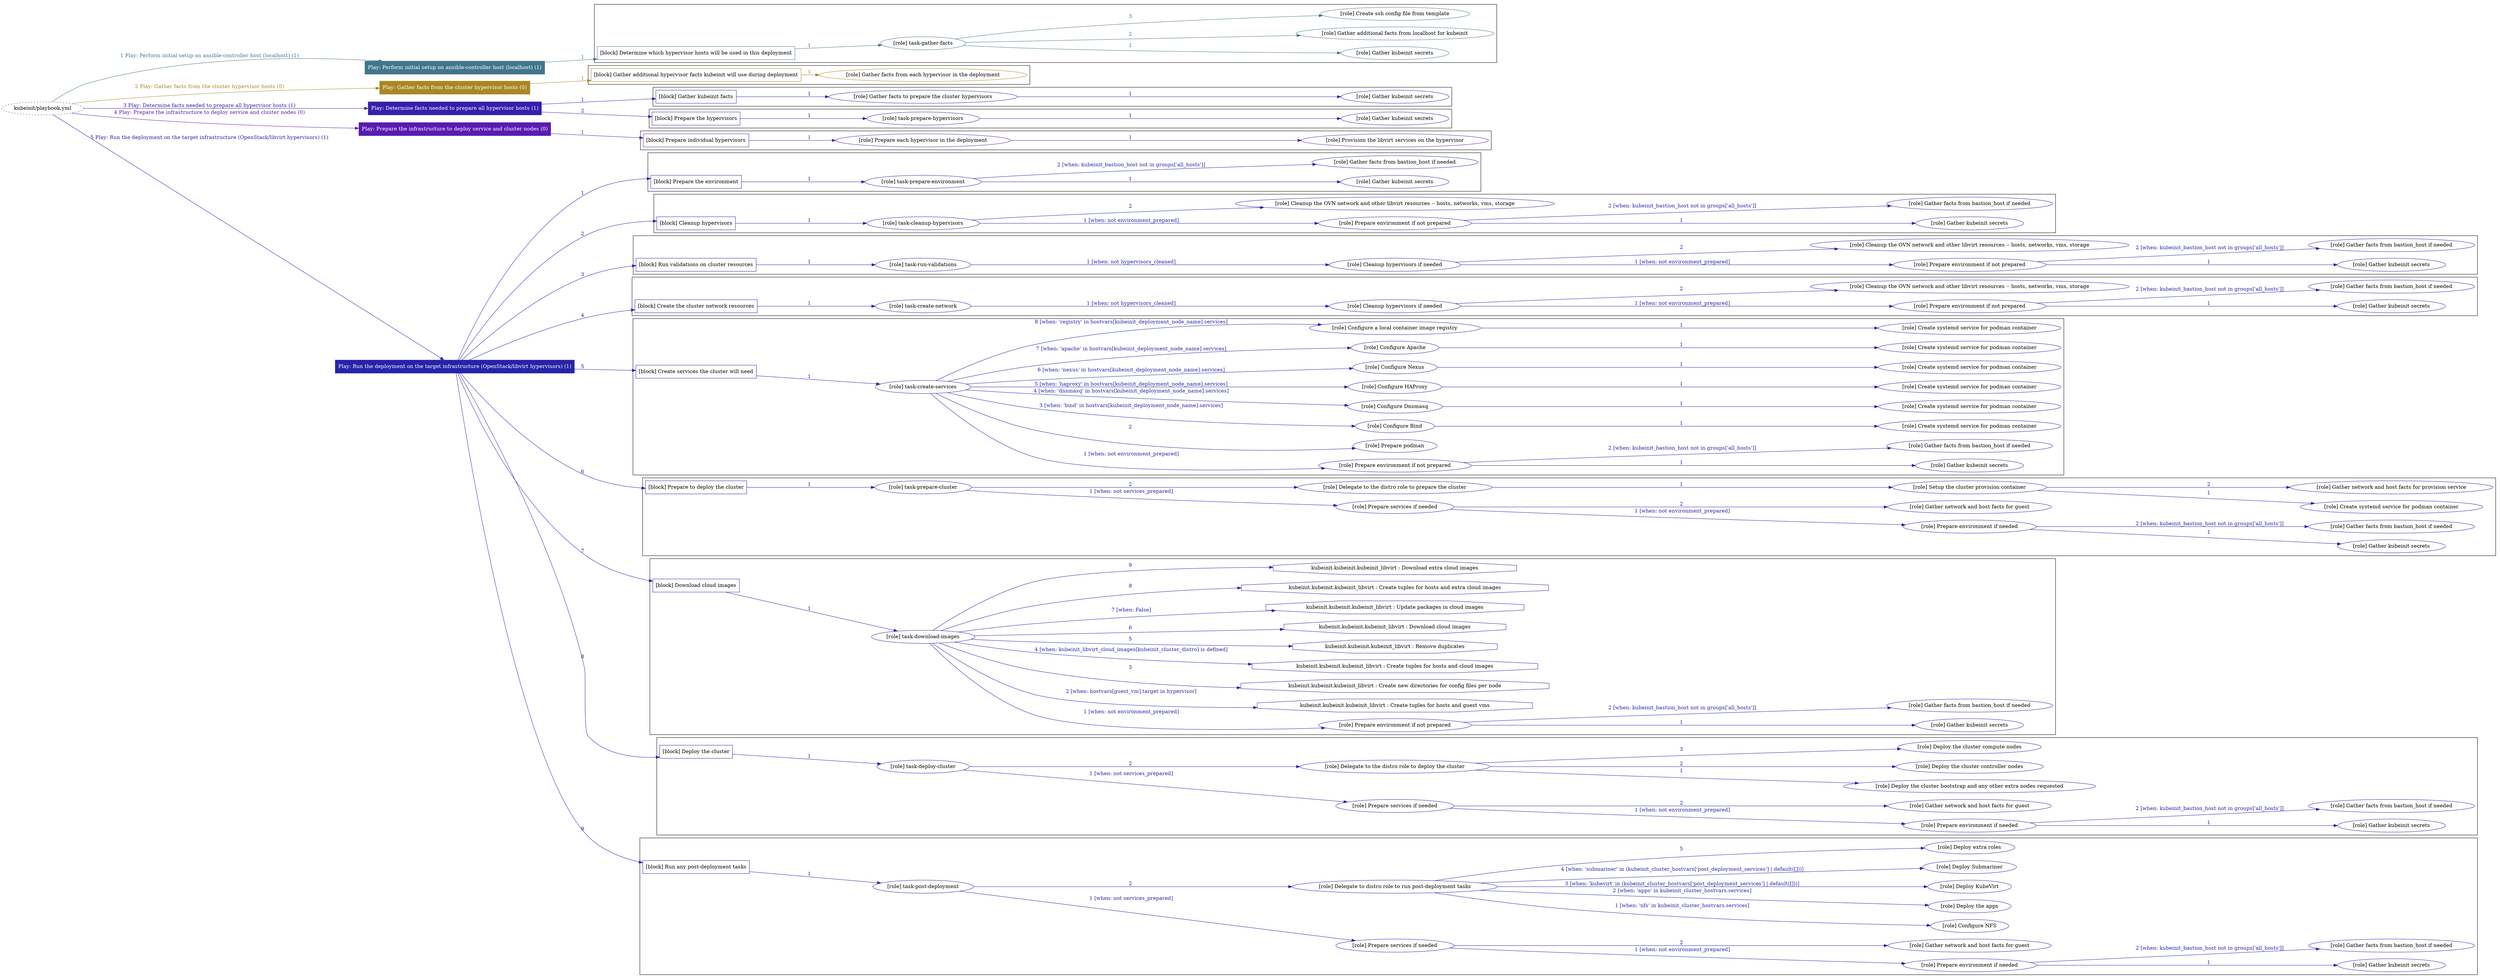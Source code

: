 digraph {
	graph [concentrate=true ordering=in rankdir=LR ratio=fill]
	edge [esep=5 sep=10]
	"kubeinit/playbook.yml" [URL="/home/runner/work/kubeinit/kubeinit/kubeinit/playbook.yml" id=playbook_6c460531 style=dotted]
	"kubeinit/playbook.yml" -> play_42e34d62 [label="1 Play: Perform initial setup on ansible-controller host (localhost) (1)" color="#41768b" fontcolor="#41768b" id=edge_play_42e34d62 labeltooltip="1 Play: Perform initial setup on ansible-controller host (localhost) (1)" tooltip="1 Play: Perform initial setup on ansible-controller host (localhost) (1)"]
	subgraph "Play: Perform initial setup on ansible-controller host (localhost) (1)" {
		play_42e34d62 [label="Play: Perform initial setup on ansible-controller host (localhost) (1)" URL="/home/runner/work/kubeinit/kubeinit/kubeinit/playbook.yml" color="#41768b" fontcolor="#ffffff" id=play_42e34d62 shape=box style=filled tooltip=localhost]
		play_42e34d62 -> block_5f308154 [label=1 color="#41768b" fontcolor="#41768b" id=edge_block_5f308154 labeltooltip=1 tooltip=1]
		subgraph cluster_block_5f308154 {
			block_5f308154 [label="[block] Determine which hypervisor hosts will be used in this deployment" URL="/home/runner/work/kubeinit/kubeinit/kubeinit/playbook.yml" color="#41768b" id=block_5f308154 labeltooltip="Determine which hypervisor hosts will be used in this deployment" shape=box tooltip="Determine which hypervisor hosts will be used in this deployment"]
			block_5f308154 -> role_0b57a66d [label="1 " color="#41768b" fontcolor="#41768b" id=edge_role_0b57a66d labeltooltip="1 " tooltip="1 "]
			subgraph "task-gather-facts" {
				role_0b57a66d [label="[role] task-gather-facts" URL="/home/runner/work/kubeinit/kubeinit/kubeinit/playbook.yml" color="#41768b" id=role_0b57a66d tooltip="task-gather-facts"]
				role_0b57a66d -> role_6e682a68 [label="1 " color="#41768b" fontcolor="#41768b" id=edge_role_6e682a68 labeltooltip="1 " tooltip="1 "]
				subgraph "Gather kubeinit secrets" {
					role_6e682a68 [label="[role] Gather kubeinit secrets" URL="/home/runner/.ansible/collections/ansible_collections/kubeinit/kubeinit/roles/kubeinit_prepare/tasks/build_hypervisors_group.yml" color="#41768b" id=role_6e682a68 tooltip="Gather kubeinit secrets"]
				}
				role_0b57a66d -> role_f717592a [label="2 " color="#41768b" fontcolor="#41768b" id=edge_role_f717592a labeltooltip="2 " tooltip="2 "]
				subgraph "Gather additional facts from localhost for kubeinit" {
					role_f717592a [label="[role] Gather additional facts from localhost for kubeinit" URL="/home/runner/.ansible/collections/ansible_collections/kubeinit/kubeinit/roles/kubeinit_prepare/tasks/build_hypervisors_group.yml" color="#41768b" id=role_f717592a tooltip="Gather additional facts from localhost for kubeinit"]
				}
				role_0b57a66d -> role_f3d0054e [label="3 " color="#41768b" fontcolor="#41768b" id=edge_role_f3d0054e labeltooltip="3 " tooltip="3 "]
				subgraph "Create ssh config file from template" {
					role_f3d0054e [label="[role] Create ssh config file from template" URL="/home/runner/.ansible/collections/ansible_collections/kubeinit/kubeinit/roles/kubeinit_prepare/tasks/build_hypervisors_group.yml" color="#41768b" id=role_f3d0054e tooltip="Create ssh config file from template"]
				}
			}
		}
	}
	"kubeinit/playbook.yml" -> play_d7cd8314 [label="2 Play: Gather facts from the cluster hypervisor hosts (0)" color="#a98723" fontcolor="#a98723" id=edge_play_d7cd8314 labeltooltip="2 Play: Gather facts from the cluster hypervisor hosts (0)" tooltip="2 Play: Gather facts from the cluster hypervisor hosts (0)"]
	subgraph "Play: Gather facts from the cluster hypervisor hosts (0)" {
		play_d7cd8314 [label="Play: Gather facts from the cluster hypervisor hosts (0)" URL="/home/runner/work/kubeinit/kubeinit/kubeinit/playbook.yml" color="#a98723" fontcolor="#ffffff" id=play_d7cd8314 shape=box style=filled tooltip="Play: Gather facts from the cluster hypervisor hosts (0)"]
		play_d7cd8314 -> block_f49ce0f8 [label=1 color="#a98723" fontcolor="#a98723" id=edge_block_f49ce0f8 labeltooltip=1 tooltip=1]
		subgraph cluster_block_f49ce0f8 {
			block_f49ce0f8 [label="[block] Gather additional hypervisor facts kubeinit will use during deployment" URL="/home/runner/work/kubeinit/kubeinit/kubeinit/playbook.yml" color="#a98723" id=block_f49ce0f8 labeltooltip="Gather additional hypervisor facts kubeinit will use during deployment" shape=box tooltip="Gather additional hypervisor facts kubeinit will use during deployment"]
			block_f49ce0f8 -> role_51f58227 [label="1 " color="#a98723" fontcolor="#a98723" id=edge_role_51f58227 labeltooltip="1 " tooltip="1 "]
			subgraph "Gather facts from each hypervisor in the deployment" {
				role_51f58227 [label="[role] Gather facts from each hypervisor in the deployment" URL="/home/runner/work/kubeinit/kubeinit/kubeinit/playbook.yml" color="#a98723" id=role_51f58227 tooltip="Gather facts from each hypervisor in the deployment"]
			}
		}
	}
	"kubeinit/playbook.yml" -> play_7343c72e [label="3 Play: Determine facts needed to prepare all hypervisor hosts (1)" color="#3420ac" fontcolor="#3420ac" id=edge_play_7343c72e labeltooltip="3 Play: Determine facts needed to prepare all hypervisor hosts (1)" tooltip="3 Play: Determine facts needed to prepare all hypervisor hosts (1)"]
	subgraph "Play: Determine facts needed to prepare all hypervisor hosts (1)" {
		play_7343c72e [label="Play: Determine facts needed to prepare all hypervisor hosts (1)" URL="/home/runner/work/kubeinit/kubeinit/kubeinit/playbook.yml" color="#3420ac" fontcolor="#ffffff" id=play_7343c72e shape=box style=filled tooltip=localhost]
		play_7343c72e -> block_efefd0f3 [label=1 color="#3420ac" fontcolor="#3420ac" id=edge_block_efefd0f3 labeltooltip=1 tooltip=1]
		subgraph cluster_block_efefd0f3 {
			block_efefd0f3 [label="[block] Gather kubeinit facts" URL="/home/runner/work/kubeinit/kubeinit/kubeinit/playbook.yml" color="#3420ac" id=block_efefd0f3 labeltooltip="Gather kubeinit facts" shape=box tooltip="Gather kubeinit facts"]
			block_efefd0f3 -> role_b39a086a [label="1 " color="#3420ac" fontcolor="#3420ac" id=edge_role_b39a086a labeltooltip="1 " tooltip="1 "]
			subgraph "Gather facts to prepare the cluster hypervisors" {
				role_b39a086a [label="[role] Gather facts to prepare the cluster hypervisors" URL="/home/runner/work/kubeinit/kubeinit/kubeinit/playbook.yml" color="#3420ac" id=role_b39a086a tooltip="Gather facts to prepare the cluster hypervisors"]
				role_b39a086a -> role_e5b0607e [label="1 " color="#3420ac" fontcolor="#3420ac" id=edge_role_e5b0607e labeltooltip="1 " tooltip="1 "]
				subgraph "Gather kubeinit secrets" {
					role_e5b0607e [label="[role] Gather kubeinit secrets" URL="/home/runner/.ansible/collections/ansible_collections/kubeinit/kubeinit/roles/kubeinit_prepare/tasks/gather_kubeinit_facts.yml" color="#3420ac" id=role_e5b0607e tooltip="Gather kubeinit secrets"]
				}
			}
		}
		play_7343c72e -> block_d4a7ec42 [label=2 color="#3420ac" fontcolor="#3420ac" id=edge_block_d4a7ec42 labeltooltip=2 tooltip=2]
		subgraph cluster_block_d4a7ec42 {
			block_d4a7ec42 [label="[block] Prepare the hypervisors" URL="/home/runner/work/kubeinit/kubeinit/kubeinit/playbook.yml" color="#3420ac" id=block_d4a7ec42 labeltooltip="Prepare the hypervisors" shape=box tooltip="Prepare the hypervisors"]
			block_d4a7ec42 -> role_f8e3efee [label="1 " color="#3420ac" fontcolor="#3420ac" id=edge_role_f8e3efee labeltooltip="1 " tooltip="1 "]
			subgraph "task-prepare-hypervisors" {
				role_f8e3efee [label="[role] task-prepare-hypervisors" URL="/home/runner/work/kubeinit/kubeinit/kubeinit/playbook.yml" color="#3420ac" id=role_f8e3efee tooltip="task-prepare-hypervisors"]
				role_f8e3efee -> role_8e57b702 [label="1 " color="#3420ac" fontcolor="#3420ac" id=edge_role_8e57b702 labeltooltip="1 " tooltip="1 "]
				subgraph "Gather kubeinit secrets" {
					role_8e57b702 [label="[role] Gather kubeinit secrets" URL="/home/runner/.ansible/collections/ansible_collections/kubeinit/kubeinit/roles/kubeinit_prepare/tasks/gather_kubeinit_facts.yml" color="#3420ac" id=role_8e57b702 tooltip="Gather kubeinit secrets"]
				}
			}
		}
	}
	"kubeinit/playbook.yml" -> play_6731ea85 [label="4 Play: Prepare the infrastructure to deploy service and cluster nodes (0)" color="#591bb1" fontcolor="#591bb1" id=edge_play_6731ea85 labeltooltip="4 Play: Prepare the infrastructure to deploy service and cluster nodes (0)" tooltip="4 Play: Prepare the infrastructure to deploy service and cluster nodes (0)"]
	subgraph "Play: Prepare the infrastructure to deploy service and cluster nodes (0)" {
		play_6731ea85 [label="Play: Prepare the infrastructure to deploy service and cluster nodes (0)" URL="/home/runner/work/kubeinit/kubeinit/kubeinit/playbook.yml" color="#591bb1" fontcolor="#ffffff" id=play_6731ea85 shape=box style=filled tooltip="Play: Prepare the infrastructure to deploy service and cluster nodes (0)"]
		play_6731ea85 -> block_967f6b94 [label=1 color="#591bb1" fontcolor="#591bb1" id=edge_block_967f6b94 labeltooltip=1 tooltip=1]
		subgraph cluster_block_967f6b94 {
			block_967f6b94 [label="[block] Prepare individual hypervisors" URL="/home/runner/work/kubeinit/kubeinit/kubeinit/playbook.yml" color="#591bb1" id=block_967f6b94 labeltooltip="Prepare individual hypervisors" shape=box tooltip="Prepare individual hypervisors"]
			block_967f6b94 -> role_a9869fe4 [label="1 " color="#591bb1" fontcolor="#591bb1" id=edge_role_a9869fe4 labeltooltip="1 " tooltip="1 "]
			subgraph "Prepare each hypervisor in the deployment" {
				role_a9869fe4 [label="[role] Prepare each hypervisor in the deployment" URL="/home/runner/work/kubeinit/kubeinit/kubeinit/playbook.yml" color="#591bb1" id=role_a9869fe4 tooltip="Prepare each hypervisor in the deployment"]
				role_a9869fe4 -> role_942ef428 [label="1 " color="#591bb1" fontcolor="#591bb1" id=edge_role_942ef428 labeltooltip="1 " tooltip="1 "]
				subgraph "Provision the libvirt services on the hypervisor" {
					role_942ef428 [label="[role] Provision the libvirt services on the hypervisor" URL="/home/runner/.ansible/collections/ansible_collections/kubeinit/kubeinit/roles/kubeinit_prepare/tasks/prepare_hypervisor.yml" color="#591bb1" id=role_942ef428 tooltip="Provision the libvirt services on the hypervisor"]
				}
			}
		}
	}
	"kubeinit/playbook.yml" -> play_3bab65dc [label="5 Play: Run the deployment on the target infrastructure (OpenStack/libvirt hypervisors) (1)" color="#2723a9" fontcolor="#2723a9" id=edge_play_3bab65dc labeltooltip="5 Play: Run the deployment on the target infrastructure (OpenStack/libvirt hypervisors) (1)" tooltip="5 Play: Run the deployment on the target infrastructure (OpenStack/libvirt hypervisors) (1)"]
	subgraph "Play: Run the deployment on the target infrastructure (OpenStack/libvirt hypervisors) (1)" {
		play_3bab65dc [label="Play: Run the deployment on the target infrastructure (OpenStack/libvirt hypervisors) (1)" URL="/home/runner/work/kubeinit/kubeinit/kubeinit/playbook.yml" color="#2723a9" fontcolor="#ffffff" id=play_3bab65dc shape=box style=filled tooltip=localhost]
		play_3bab65dc -> block_1fcfa54a [label=1 color="#2723a9" fontcolor="#2723a9" id=edge_block_1fcfa54a labeltooltip=1 tooltip=1]
		subgraph cluster_block_1fcfa54a {
			block_1fcfa54a [label="[block] Prepare the environment" URL="/home/runner/work/kubeinit/kubeinit/kubeinit/playbook.yml" color="#2723a9" id=block_1fcfa54a labeltooltip="Prepare the environment" shape=box tooltip="Prepare the environment"]
			block_1fcfa54a -> role_31e7c22b [label="1 " color="#2723a9" fontcolor="#2723a9" id=edge_role_31e7c22b labeltooltip="1 " tooltip="1 "]
			subgraph "task-prepare-environment" {
				role_31e7c22b [label="[role] task-prepare-environment" URL="/home/runner/work/kubeinit/kubeinit/kubeinit/playbook.yml" color="#2723a9" id=role_31e7c22b tooltip="task-prepare-environment"]
				role_31e7c22b -> role_c791322c [label="1 " color="#2723a9" fontcolor="#2723a9" id=edge_role_c791322c labeltooltip="1 " tooltip="1 "]
				subgraph "Gather kubeinit secrets" {
					role_c791322c [label="[role] Gather kubeinit secrets" URL="/home/runner/.ansible/collections/ansible_collections/kubeinit/kubeinit/roles/kubeinit_prepare/tasks/gather_kubeinit_facts.yml" color="#2723a9" id=role_c791322c tooltip="Gather kubeinit secrets"]
				}
				role_31e7c22b -> role_83bb8570 [label="2 [when: kubeinit_bastion_host not in groups['all_hosts']]" color="#2723a9" fontcolor="#2723a9" id=edge_role_83bb8570 labeltooltip="2 [when: kubeinit_bastion_host not in groups['all_hosts']]" tooltip="2 [when: kubeinit_bastion_host not in groups['all_hosts']]"]
				subgraph "Gather facts from bastion_host if needed" {
					role_83bb8570 [label="[role] Gather facts from bastion_host if needed" URL="/home/runner/.ansible/collections/ansible_collections/kubeinit/kubeinit/roles/kubeinit_prepare/tasks/main.yml" color="#2723a9" id=role_83bb8570 tooltip="Gather facts from bastion_host if needed"]
				}
			}
		}
		play_3bab65dc -> block_2a359e8d [label=2 color="#2723a9" fontcolor="#2723a9" id=edge_block_2a359e8d labeltooltip=2 tooltip=2]
		subgraph cluster_block_2a359e8d {
			block_2a359e8d [label="[block] Cleanup hypervisors" URL="/home/runner/work/kubeinit/kubeinit/kubeinit/playbook.yml" color="#2723a9" id=block_2a359e8d labeltooltip="Cleanup hypervisors" shape=box tooltip="Cleanup hypervisors"]
			block_2a359e8d -> role_42de3297 [label="1 " color="#2723a9" fontcolor="#2723a9" id=edge_role_42de3297 labeltooltip="1 " tooltip="1 "]
			subgraph "task-cleanup-hypervisors" {
				role_42de3297 [label="[role] task-cleanup-hypervisors" URL="/home/runner/work/kubeinit/kubeinit/kubeinit/playbook.yml" color="#2723a9" id=role_42de3297 tooltip="task-cleanup-hypervisors"]
				role_42de3297 -> role_67841431 [label="1 [when: not environment_prepared]" color="#2723a9" fontcolor="#2723a9" id=edge_role_67841431 labeltooltip="1 [when: not environment_prepared]" tooltip="1 [when: not environment_prepared]"]
				subgraph "Prepare environment if not prepared" {
					role_67841431 [label="[role] Prepare environment if not prepared" URL="/home/runner/.ansible/collections/ansible_collections/kubeinit/kubeinit/roles/kubeinit_libvirt/tasks/cleanup_hypervisors.yml" color="#2723a9" id=role_67841431 tooltip="Prepare environment if not prepared"]
					role_67841431 -> role_278ca34a [label="1 " color="#2723a9" fontcolor="#2723a9" id=edge_role_278ca34a labeltooltip="1 " tooltip="1 "]
					subgraph "Gather kubeinit secrets" {
						role_278ca34a [label="[role] Gather kubeinit secrets" URL="/home/runner/.ansible/collections/ansible_collections/kubeinit/kubeinit/roles/kubeinit_prepare/tasks/gather_kubeinit_facts.yml" color="#2723a9" id=role_278ca34a tooltip="Gather kubeinit secrets"]
					}
					role_67841431 -> role_8a89aef3 [label="2 [when: kubeinit_bastion_host not in groups['all_hosts']]" color="#2723a9" fontcolor="#2723a9" id=edge_role_8a89aef3 labeltooltip="2 [when: kubeinit_bastion_host not in groups['all_hosts']]" tooltip="2 [when: kubeinit_bastion_host not in groups['all_hosts']]"]
					subgraph "Gather facts from bastion_host if needed" {
						role_8a89aef3 [label="[role] Gather facts from bastion_host if needed" URL="/home/runner/.ansible/collections/ansible_collections/kubeinit/kubeinit/roles/kubeinit_prepare/tasks/main.yml" color="#2723a9" id=role_8a89aef3 tooltip="Gather facts from bastion_host if needed"]
					}
				}
				role_42de3297 -> role_1940e09b [label="2 " color="#2723a9" fontcolor="#2723a9" id=edge_role_1940e09b labeltooltip="2 " tooltip="2 "]
				subgraph "Cleanup the OVN network and other libvirt resources -- hosts, networks, vms, storage" {
					role_1940e09b [label="[role] Cleanup the OVN network and other libvirt resources -- hosts, networks, vms, storage" URL="/home/runner/.ansible/collections/ansible_collections/kubeinit/kubeinit/roles/kubeinit_libvirt/tasks/cleanup_hypervisors.yml" color="#2723a9" id=role_1940e09b tooltip="Cleanup the OVN network and other libvirt resources -- hosts, networks, vms, storage"]
				}
			}
		}
		play_3bab65dc -> block_431bc063 [label=3 color="#2723a9" fontcolor="#2723a9" id=edge_block_431bc063 labeltooltip=3 tooltip=3]
		subgraph cluster_block_431bc063 {
			block_431bc063 [label="[block] Run validations on cluster resources" URL="/home/runner/work/kubeinit/kubeinit/kubeinit/playbook.yml" color="#2723a9" id=block_431bc063 labeltooltip="Run validations on cluster resources" shape=box tooltip="Run validations on cluster resources"]
			block_431bc063 -> role_001ccab9 [label="1 " color="#2723a9" fontcolor="#2723a9" id=edge_role_001ccab9 labeltooltip="1 " tooltip="1 "]
			subgraph "task-run-validations" {
				role_001ccab9 [label="[role] task-run-validations" URL="/home/runner/work/kubeinit/kubeinit/kubeinit/playbook.yml" color="#2723a9" id=role_001ccab9 tooltip="task-run-validations"]
				role_001ccab9 -> role_a09333f0 [label="1 [when: not hypervisors_cleaned]" color="#2723a9" fontcolor="#2723a9" id=edge_role_a09333f0 labeltooltip="1 [when: not hypervisors_cleaned]" tooltip="1 [when: not hypervisors_cleaned]"]
				subgraph "Cleanup hypervisors if needed" {
					role_a09333f0 [label="[role] Cleanup hypervisors if needed" URL="/home/runner/.ansible/collections/ansible_collections/kubeinit/kubeinit/roles/kubeinit_validations/tasks/main.yml" color="#2723a9" id=role_a09333f0 tooltip="Cleanup hypervisors if needed"]
					role_a09333f0 -> role_5ce4a705 [label="1 [when: not environment_prepared]" color="#2723a9" fontcolor="#2723a9" id=edge_role_5ce4a705 labeltooltip="1 [when: not environment_prepared]" tooltip="1 [when: not environment_prepared]"]
					subgraph "Prepare environment if not prepared" {
						role_5ce4a705 [label="[role] Prepare environment if not prepared" URL="/home/runner/.ansible/collections/ansible_collections/kubeinit/kubeinit/roles/kubeinit_libvirt/tasks/cleanup_hypervisors.yml" color="#2723a9" id=role_5ce4a705 tooltip="Prepare environment if not prepared"]
						role_5ce4a705 -> role_a17c8c5b [label="1 " color="#2723a9" fontcolor="#2723a9" id=edge_role_a17c8c5b labeltooltip="1 " tooltip="1 "]
						subgraph "Gather kubeinit secrets" {
							role_a17c8c5b [label="[role] Gather kubeinit secrets" URL="/home/runner/.ansible/collections/ansible_collections/kubeinit/kubeinit/roles/kubeinit_prepare/tasks/gather_kubeinit_facts.yml" color="#2723a9" id=role_a17c8c5b tooltip="Gather kubeinit secrets"]
						}
						role_5ce4a705 -> role_b6608e08 [label="2 [when: kubeinit_bastion_host not in groups['all_hosts']]" color="#2723a9" fontcolor="#2723a9" id=edge_role_b6608e08 labeltooltip="2 [when: kubeinit_bastion_host not in groups['all_hosts']]" tooltip="2 [when: kubeinit_bastion_host not in groups['all_hosts']]"]
						subgraph "Gather facts from bastion_host if needed" {
							role_b6608e08 [label="[role] Gather facts from bastion_host if needed" URL="/home/runner/.ansible/collections/ansible_collections/kubeinit/kubeinit/roles/kubeinit_prepare/tasks/main.yml" color="#2723a9" id=role_b6608e08 tooltip="Gather facts from bastion_host if needed"]
						}
					}
					role_a09333f0 -> role_e946436d [label="2 " color="#2723a9" fontcolor="#2723a9" id=edge_role_e946436d labeltooltip="2 " tooltip="2 "]
					subgraph "Cleanup the OVN network and other libvirt resources -- hosts, networks, vms, storage" {
						role_e946436d [label="[role] Cleanup the OVN network and other libvirt resources -- hosts, networks, vms, storage" URL="/home/runner/.ansible/collections/ansible_collections/kubeinit/kubeinit/roles/kubeinit_libvirt/tasks/cleanup_hypervisors.yml" color="#2723a9" id=role_e946436d tooltip="Cleanup the OVN network and other libvirt resources -- hosts, networks, vms, storage"]
					}
				}
			}
		}
		play_3bab65dc -> block_db9e69e9 [label=4 color="#2723a9" fontcolor="#2723a9" id=edge_block_db9e69e9 labeltooltip=4 tooltip=4]
		subgraph cluster_block_db9e69e9 {
			block_db9e69e9 [label="[block] Create the cluster network resources" URL="/home/runner/work/kubeinit/kubeinit/kubeinit/playbook.yml" color="#2723a9" id=block_db9e69e9 labeltooltip="Create the cluster network resources" shape=box tooltip="Create the cluster network resources"]
			block_db9e69e9 -> role_fe2aefea [label="1 " color="#2723a9" fontcolor="#2723a9" id=edge_role_fe2aefea labeltooltip="1 " tooltip="1 "]
			subgraph "task-create-network" {
				role_fe2aefea [label="[role] task-create-network" URL="/home/runner/work/kubeinit/kubeinit/kubeinit/playbook.yml" color="#2723a9" id=role_fe2aefea tooltip="task-create-network"]
				role_fe2aefea -> role_5992d105 [label="1 [when: not hypervisors_cleaned]" color="#2723a9" fontcolor="#2723a9" id=edge_role_5992d105 labeltooltip="1 [when: not hypervisors_cleaned]" tooltip="1 [when: not hypervisors_cleaned]"]
				subgraph "Cleanup hypervisors if needed" {
					role_5992d105 [label="[role] Cleanup hypervisors if needed" URL="/home/runner/.ansible/collections/ansible_collections/kubeinit/kubeinit/roles/kubeinit_libvirt/tasks/create_network.yml" color="#2723a9" id=role_5992d105 tooltip="Cleanup hypervisors if needed"]
					role_5992d105 -> role_6cc7f5eb [label="1 [when: not environment_prepared]" color="#2723a9" fontcolor="#2723a9" id=edge_role_6cc7f5eb labeltooltip="1 [when: not environment_prepared]" tooltip="1 [when: not environment_prepared]"]
					subgraph "Prepare environment if not prepared" {
						role_6cc7f5eb [label="[role] Prepare environment if not prepared" URL="/home/runner/.ansible/collections/ansible_collections/kubeinit/kubeinit/roles/kubeinit_libvirt/tasks/cleanup_hypervisors.yml" color="#2723a9" id=role_6cc7f5eb tooltip="Prepare environment if not prepared"]
						role_6cc7f5eb -> role_4a7769c6 [label="1 " color="#2723a9" fontcolor="#2723a9" id=edge_role_4a7769c6 labeltooltip="1 " tooltip="1 "]
						subgraph "Gather kubeinit secrets" {
							role_4a7769c6 [label="[role] Gather kubeinit secrets" URL="/home/runner/.ansible/collections/ansible_collections/kubeinit/kubeinit/roles/kubeinit_prepare/tasks/gather_kubeinit_facts.yml" color="#2723a9" id=role_4a7769c6 tooltip="Gather kubeinit secrets"]
						}
						role_6cc7f5eb -> role_b7a3ce09 [label="2 [when: kubeinit_bastion_host not in groups['all_hosts']]" color="#2723a9" fontcolor="#2723a9" id=edge_role_b7a3ce09 labeltooltip="2 [when: kubeinit_bastion_host not in groups['all_hosts']]" tooltip="2 [when: kubeinit_bastion_host not in groups['all_hosts']]"]
						subgraph "Gather facts from bastion_host if needed" {
							role_b7a3ce09 [label="[role] Gather facts from bastion_host if needed" URL="/home/runner/.ansible/collections/ansible_collections/kubeinit/kubeinit/roles/kubeinit_prepare/tasks/main.yml" color="#2723a9" id=role_b7a3ce09 tooltip="Gather facts from bastion_host if needed"]
						}
					}
					role_5992d105 -> role_fb6dad64 [label="2 " color="#2723a9" fontcolor="#2723a9" id=edge_role_fb6dad64 labeltooltip="2 " tooltip="2 "]
					subgraph "Cleanup the OVN network and other libvirt resources -- hosts, networks, vms, storage" {
						role_fb6dad64 [label="[role] Cleanup the OVN network and other libvirt resources -- hosts, networks, vms, storage" URL="/home/runner/.ansible/collections/ansible_collections/kubeinit/kubeinit/roles/kubeinit_libvirt/tasks/cleanup_hypervisors.yml" color="#2723a9" id=role_fb6dad64 tooltip="Cleanup the OVN network and other libvirt resources -- hosts, networks, vms, storage"]
					}
				}
			}
		}
		play_3bab65dc -> block_a06c2697 [label=5 color="#2723a9" fontcolor="#2723a9" id=edge_block_a06c2697 labeltooltip=5 tooltip=5]
		subgraph cluster_block_a06c2697 {
			block_a06c2697 [label="[block] Create services the cluster will need" URL="/home/runner/work/kubeinit/kubeinit/kubeinit/playbook.yml" color="#2723a9" id=block_a06c2697 labeltooltip="Create services the cluster will need" shape=box tooltip="Create services the cluster will need"]
			block_a06c2697 -> role_ca71ef62 [label="1 " color="#2723a9" fontcolor="#2723a9" id=edge_role_ca71ef62 labeltooltip="1 " tooltip="1 "]
			subgraph "task-create-services" {
				role_ca71ef62 [label="[role] task-create-services" URL="/home/runner/work/kubeinit/kubeinit/kubeinit/playbook.yml" color="#2723a9" id=role_ca71ef62 tooltip="task-create-services"]
				role_ca71ef62 -> role_d3128a35 [label="1 [when: not environment_prepared]" color="#2723a9" fontcolor="#2723a9" id=edge_role_d3128a35 labeltooltip="1 [when: not environment_prepared]" tooltip="1 [when: not environment_prepared]"]
				subgraph "Prepare environment if not prepared" {
					role_d3128a35 [label="[role] Prepare environment if not prepared" URL="/home/runner/.ansible/collections/ansible_collections/kubeinit/kubeinit/roles/kubeinit_services/tasks/main.yml" color="#2723a9" id=role_d3128a35 tooltip="Prepare environment if not prepared"]
					role_d3128a35 -> role_012879ad [label="1 " color="#2723a9" fontcolor="#2723a9" id=edge_role_012879ad labeltooltip="1 " tooltip="1 "]
					subgraph "Gather kubeinit secrets" {
						role_012879ad [label="[role] Gather kubeinit secrets" URL="/home/runner/.ansible/collections/ansible_collections/kubeinit/kubeinit/roles/kubeinit_prepare/tasks/gather_kubeinit_facts.yml" color="#2723a9" id=role_012879ad tooltip="Gather kubeinit secrets"]
					}
					role_d3128a35 -> role_c40ca66a [label="2 [when: kubeinit_bastion_host not in groups['all_hosts']]" color="#2723a9" fontcolor="#2723a9" id=edge_role_c40ca66a labeltooltip="2 [when: kubeinit_bastion_host not in groups['all_hosts']]" tooltip="2 [when: kubeinit_bastion_host not in groups['all_hosts']]"]
					subgraph "Gather facts from bastion_host if needed" {
						role_c40ca66a [label="[role] Gather facts from bastion_host if needed" URL="/home/runner/.ansible/collections/ansible_collections/kubeinit/kubeinit/roles/kubeinit_prepare/tasks/main.yml" color="#2723a9" id=role_c40ca66a tooltip="Gather facts from bastion_host if needed"]
					}
				}
				role_ca71ef62 -> role_dab380a0 [label="2 " color="#2723a9" fontcolor="#2723a9" id=edge_role_dab380a0 labeltooltip="2 " tooltip="2 "]
				subgraph "Prepare podman" {
					role_dab380a0 [label="[role] Prepare podman" URL="/home/runner/.ansible/collections/ansible_collections/kubeinit/kubeinit/roles/kubeinit_services/tasks/00_create_service_pod.yml" color="#2723a9" id=role_dab380a0 tooltip="Prepare podman"]
				}
				role_ca71ef62 -> role_4be43218 [label="3 [when: 'bind' in hostvars[kubeinit_deployment_node_name].services]" color="#2723a9" fontcolor="#2723a9" id=edge_role_4be43218 labeltooltip="3 [when: 'bind' in hostvars[kubeinit_deployment_node_name].services]" tooltip="3 [when: 'bind' in hostvars[kubeinit_deployment_node_name].services]"]
				subgraph "Configure Bind" {
					role_4be43218 [label="[role] Configure Bind" URL="/home/runner/.ansible/collections/ansible_collections/kubeinit/kubeinit/roles/kubeinit_services/tasks/start_services_containers.yml" color="#2723a9" id=role_4be43218 tooltip="Configure Bind"]
					role_4be43218 -> role_a06e0b60 [label="1 " color="#2723a9" fontcolor="#2723a9" id=edge_role_a06e0b60 labeltooltip="1 " tooltip="1 "]
					subgraph "Create systemd service for podman container" {
						role_a06e0b60 [label="[role] Create systemd service for podman container" URL="/home/runner/.ansible/collections/ansible_collections/kubeinit/kubeinit/roles/kubeinit_bind/tasks/main.yml" color="#2723a9" id=role_a06e0b60 tooltip="Create systemd service for podman container"]
					}
				}
				role_ca71ef62 -> role_27aa49fc [label="4 [when: 'dnsmasq' in hostvars[kubeinit_deployment_node_name].services]" color="#2723a9" fontcolor="#2723a9" id=edge_role_27aa49fc labeltooltip="4 [when: 'dnsmasq' in hostvars[kubeinit_deployment_node_name].services]" tooltip="4 [when: 'dnsmasq' in hostvars[kubeinit_deployment_node_name].services]"]
				subgraph "Configure Dnsmasq" {
					role_27aa49fc [label="[role] Configure Dnsmasq" URL="/home/runner/.ansible/collections/ansible_collections/kubeinit/kubeinit/roles/kubeinit_services/tasks/start_services_containers.yml" color="#2723a9" id=role_27aa49fc tooltip="Configure Dnsmasq"]
					role_27aa49fc -> role_63017251 [label="1 " color="#2723a9" fontcolor="#2723a9" id=edge_role_63017251 labeltooltip="1 " tooltip="1 "]
					subgraph "Create systemd service for podman container" {
						role_63017251 [label="[role] Create systemd service for podman container" URL="/home/runner/.ansible/collections/ansible_collections/kubeinit/kubeinit/roles/kubeinit_dnsmasq/tasks/main.yml" color="#2723a9" id=role_63017251 tooltip="Create systemd service for podman container"]
					}
				}
				role_ca71ef62 -> role_6bf02539 [label="5 [when: 'haproxy' in hostvars[kubeinit_deployment_node_name].services]" color="#2723a9" fontcolor="#2723a9" id=edge_role_6bf02539 labeltooltip="5 [when: 'haproxy' in hostvars[kubeinit_deployment_node_name].services]" tooltip="5 [when: 'haproxy' in hostvars[kubeinit_deployment_node_name].services]"]
				subgraph "Configure HAProxy" {
					role_6bf02539 [label="[role] Configure HAProxy" URL="/home/runner/.ansible/collections/ansible_collections/kubeinit/kubeinit/roles/kubeinit_services/tasks/start_services_containers.yml" color="#2723a9" id=role_6bf02539 tooltip="Configure HAProxy"]
					role_6bf02539 -> role_be2a7da9 [label="1 " color="#2723a9" fontcolor="#2723a9" id=edge_role_be2a7da9 labeltooltip="1 " tooltip="1 "]
					subgraph "Create systemd service for podman container" {
						role_be2a7da9 [label="[role] Create systemd service for podman container" URL="/home/runner/.ansible/collections/ansible_collections/kubeinit/kubeinit/roles/kubeinit_haproxy/tasks/main.yml" color="#2723a9" id=role_be2a7da9 tooltip="Create systemd service for podman container"]
					}
				}
				role_ca71ef62 -> role_65c8bfa8 [label="6 [when: 'nexus' in hostvars[kubeinit_deployment_node_name].services]" color="#2723a9" fontcolor="#2723a9" id=edge_role_65c8bfa8 labeltooltip="6 [when: 'nexus' in hostvars[kubeinit_deployment_node_name].services]" tooltip="6 [when: 'nexus' in hostvars[kubeinit_deployment_node_name].services]"]
				subgraph "Configure Nexus" {
					role_65c8bfa8 [label="[role] Configure Nexus" URL="/home/runner/.ansible/collections/ansible_collections/kubeinit/kubeinit/roles/kubeinit_services/tasks/start_services_containers.yml" color="#2723a9" id=role_65c8bfa8 tooltip="Configure Nexus"]
					role_65c8bfa8 -> role_0025fe61 [label="1 " color="#2723a9" fontcolor="#2723a9" id=edge_role_0025fe61 labeltooltip="1 " tooltip="1 "]
					subgraph "Create systemd service for podman container" {
						role_0025fe61 [label="[role] Create systemd service for podman container" URL="/home/runner/.ansible/collections/ansible_collections/kubeinit/kubeinit/roles/kubeinit_nexus/tasks/main.yml" color="#2723a9" id=role_0025fe61 tooltip="Create systemd service for podman container"]
					}
				}
				role_ca71ef62 -> role_82f6f5db [label="7 [when: 'apache' in hostvars[kubeinit_deployment_node_name].services]" color="#2723a9" fontcolor="#2723a9" id=edge_role_82f6f5db labeltooltip="7 [when: 'apache' in hostvars[kubeinit_deployment_node_name].services]" tooltip="7 [when: 'apache' in hostvars[kubeinit_deployment_node_name].services]"]
				subgraph "Configure Apache" {
					role_82f6f5db [label="[role] Configure Apache" URL="/home/runner/.ansible/collections/ansible_collections/kubeinit/kubeinit/roles/kubeinit_services/tasks/start_services_containers.yml" color="#2723a9" id=role_82f6f5db tooltip="Configure Apache"]
					role_82f6f5db -> role_c7991552 [label="1 " color="#2723a9" fontcolor="#2723a9" id=edge_role_c7991552 labeltooltip="1 " tooltip="1 "]
					subgraph "Create systemd service for podman container" {
						role_c7991552 [label="[role] Create systemd service for podman container" URL="/home/runner/.ansible/collections/ansible_collections/kubeinit/kubeinit/roles/kubeinit_apache/tasks/main.yml" color="#2723a9" id=role_c7991552 tooltip="Create systemd service for podman container"]
					}
				}
				role_ca71ef62 -> role_074cf486 [label="8 [when: 'registry' in hostvars[kubeinit_deployment_node_name].services]" color="#2723a9" fontcolor="#2723a9" id=edge_role_074cf486 labeltooltip="8 [when: 'registry' in hostvars[kubeinit_deployment_node_name].services]" tooltip="8 [when: 'registry' in hostvars[kubeinit_deployment_node_name].services]"]
				subgraph "Configure a local container image registry" {
					role_074cf486 [label="[role] Configure a local container image registry" URL="/home/runner/.ansible/collections/ansible_collections/kubeinit/kubeinit/roles/kubeinit_services/tasks/start_services_containers.yml" color="#2723a9" id=role_074cf486 tooltip="Configure a local container image registry"]
					role_074cf486 -> role_ce968219 [label="1 " color="#2723a9" fontcolor="#2723a9" id=edge_role_ce968219 labeltooltip="1 " tooltip="1 "]
					subgraph "Create systemd service for podman container" {
						role_ce968219 [label="[role] Create systemd service for podman container" URL="/home/runner/.ansible/collections/ansible_collections/kubeinit/kubeinit/roles/kubeinit_registry/tasks/main.yml" color="#2723a9" id=role_ce968219 tooltip="Create systemd service for podman container"]
					}
				}
			}
		}
		play_3bab65dc -> block_8b4e47f5 [label=6 color="#2723a9" fontcolor="#2723a9" id=edge_block_8b4e47f5 labeltooltip=6 tooltip=6]
		subgraph cluster_block_8b4e47f5 {
			block_8b4e47f5 [label="[block] Prepare to deploy the cluster" URL="/home/runner/work/kubeinit/kubeinit/kubeinit/playbook.yml" color="#2723a9" id=block_8b4e47f5 labeltooltip="Prepare to deploy the cluster" shape=box tooltip="Prepare to deploy the cluster"]
			block_8b4e47f5 -> role_a7017a9b [label="1 " color="#2723a9" fontcolor="#2723a9" id=edge_role_a7017a9b labeltooltip="1 " tooltip="1 "]
			subgraph "task-prepare-cluster" {
				role_a7017a9b [label="[role] task-prepare-cluster" URL="/home/runner/work/kubeinit/kubeinit/kubeinit/playbook.yml" color="#2723a9" id=role_a7017a9b tooltip="task-prepare-cluster"]
				role_a7017a9b -> role_5f0f59c5 [label="1 [when: not services_prepared]" color="#2723a9" fontcolor="#2723a9" id=edge_role_5f0f59c5 labeltooltip="1 [when: not services_prepared]" tooltip="1 [when: not services_prepared]"]
				subgraph "Prepare services if needed" {
					role_5f0f59c5 [label="[role] Prepare services if needed" URL="/home/runner/.ansible/collections/ansible_collections/kubeinit/kubeinit/roles/kubeinit_prepare/tasks/prepare_cluster.yml" color="#2723a9" id=role_5f0f59c5 tooltip="Prepare services if needed"]
					role_5f0f59c5 -> role_35e98781 [label="1 [when: not environment_prepared]" color="#2723a9" fontcolor="#2723a9" id=edge_role_35e98781 labeltooltip="1 [when: not environment_prepared]" tooltip="1 [when: not environment_prepared]"]
					subgraph "Prepare environment if needed" {
						role_35e98781 [label="[role] Prepare environment if needed" URL="/home/runner/.ansible/collections/ansible_collections/kubeinit/kubeinit/roles/kubeinit_services/tasks/prepare_services.yml" color="#2723a9" id=role_35e98781 tooltip="Prepare environment if needed"]
						role_35e98781 -> role_49015972 [label="1 " color="#2723a9" fontcolor="#2723a9" id=edge_role_49015972 labeltooltip="1 " tooltip="1 "]
						subgraph "Gather kubeinit secrets" {
							role_49015972 [label="[role] Gather kubeinit secrets" URL="/home/runner/.ansible/collections/ansible_collections/kubeinit/kubeinit/roles/kubeinit_prepare/tasks/gather_kubeinit_facts.yml" color="#2723a9" id=role_49015972 tooltip="Gather kubeinit secrets"]
						}
						role_35e98781 -> role_9b8a9ebf [label="2 [when: kubeinit_bastion_host not in groups['all_hosts']]" color="#2723a9" fontcolor="#2723a9" id=edge_role_9b8a9ebf labeltooltip="2 [when: kubeinit_bastion_host not in groups['all_hosts']]" tooltip="2 [when: kubeinit_bastion_host not in groups['all_hosts']]"]
						subgraph "Gather facts from bastion_host if needed" {
							role_9b8a9ebf [label="[role] Gather facts from bastion_host if needed" URL="/home/runner/.ansible/collections/ansible_collections/kubeinit/kubeinit/roles/kubeinit_prepare/tasks/main.yml" color="#2723a9" id=role_9b8a9ebf tooltip="Gather facts from bastion_host if needed"]
						}
					}
					role_5f0f59c5 -> role_954856f3 [label="2 " color="#2723a9" fontcolor="#2723a9" id=edge_role_954856f3 labeltooltip="2 " tooltip="2 "]
					subgraph "Gather network and host facts for guest" {
						role_954856f3 [label="[role] Gather network and host facts for guest" URL="/home/runner/.ansible/collections/ansible_collections/kubeinit/kubeinit/roles/kubeinit_services/tasks/prepare_services.yml" color="#2723a9" id=role_954856f3 tooltip="Gather network and host facts for guest"]
					}
				}
				role_a7017a9b -> role_d8b6ee4b [label="2 " color="#2723a9" fontcolor="#2723a9" id=edge_role_d8b6ee4b labeltooltip="2 " tooltip="2 "]
				subgraph "Delegate to the distro role to prepare the cluster" {
					role_d8b6ee4b [label="[role] Delegate to the distro role to prepare the cluster" URL="/home/runner/.ansible/collections/ansible_collections/kubeinit/kubeinit/roles/kubeinit_prepare/tasks/prepare_cluster.yml" color="#2723a9" id=role_d8b6ee4b tooltip="Delegate to the distro role to prepare the cluster"]
					role_d8b6ee4b -> role_70254326 [label="1 " color="#2723a9" fontcolor="#2723a9" id=edge_role_70254326 labeltooltip="1 " tooltip="1 "]
					subgraph "Setup the cluster provision container" {
						role_70254326 [label="[role] Setup the cluster provision container" URL="/home/runner/.ansible/collections/ansible_collections/kubeinit/kubeinit/roles/kubeinit_openshift/tasks/prepare_cluster.yml" color="#2723a9" id=role_70254326 tooltip="Setup the cluster provision container"]
						role_70254326 -> role_c3ace716 [label="1 " color="#2723a9" fontcolor="#2723a9" id=edge_role_c3ace716 labeltooltip="1 " tooltip="1 "]
						subgraph "Create systemd service for podman container" {
							role_c3ace716 [label="[role] Create systemd service for podman container" URL="/home/runner/.ansible/collections/ansible_collections/kubeinit/kubeinit/roles/kubeinit_services/tasks/create_provision_container.yml" color="#2723a9" id=role_c3ace716 tooltip="Create systemd service for podman container"]
						}
						role_70254326 -> role_b8086fd5 [label="2 " color="#2723a9" fontcolor="#2723a9" id=edge_role_b8086fd5 labeltooltip="2 " tooltip="2 "]
						subgraph "Gather network and host facts for provision service" {
							role_b8086fd5 [label="[role] Gather network and host facts for provision service" URL="/home/runner/.ansible/collections/ansible_collections/kubeinit/kubeinit/roles/kubeinit_services/tasks/create_provision_container.yml" color="#2723a9" id=role_b8086fd5 tooltip="Gather network and host facts for provision service"]
						}
					}
				}
			}
		}
		play_3bab65dc -> block_7e3c5d83 [label=7 color="#2723a9" fontcolor="#2723a9" id=edge_block_7e3c5d83 labeltooltip=7 tooltip=7]
		subgraph cluster_block_7e3c5d83 {
			block_7e3c5d83 [label="[block] Download cloud images" URL="/home/runner/work/kubeinit/kubeinit/kubeinit/playbook.yml" color="#2723a9" id=block_7e3c5d83 labeltooltip="Download cloud images" shape=box tooltip="Download cloud images"]
			block_7e3c5d83 -> role_ab55b19c [label="1 " color="#2723a9" fontcolor="#2723a9" id=edge_role_ab55b19c labeltooltip="1 " tooltip="1 "]
			subgraph "task-download-images" {
				role_ab55b19c [label="[role] task-download-images" URL="/home/runner/work/kubeinit/kubeinit/kubeinit/playbook.yml" color="#2723a9" id=role_ab55b19c tooltip="task-download-images"]
				role_ab55b19c -> role_342b2635 [label="1 [when: not environment_prepared]" color="#2723a9" fontcolor="#2723a9" id=edge_role_342b2635 labeltooltip="1 [when: not environment_prepared]" tooltip="1 [when: not environment_prepared]"]
				subgraph "Prepare environment if not prepared" {
					role_342b2635 [label="[role] Prepare environment if not prepared" URL="/home/runner/.ansible/collections/ansible_collections/kubeinit/kubeinit/roles/kubeinit_libvirt/tasks/download_cloud_images.yml" color="#2723a9" id=role_342b2635 tooltip="Prepare environment if not prepared"]
					role_342b2635 -> role_3c097303 [label="1 " color="#2723a9" fontcolor="#2723a9" id=edge_role_3c097303 labeltooltip="1 " tooltip="1 "]
					subgraph "Gather kubeinit secrets" {
						role_3c097303 [label="[role] Gather kubeinit secrets" URL="/home/runner/.ansible/collections/ansible_collections/kubeinit/kubeinit/roles/kubeinit_prepare/tasks/gather_kubeinit_facts.yml" color="#2723a9" id=role_3c097303 tooltip="Gather kubeinit secrets"]
					}
					role_342b2635 -> role_61efad6d [label="2 [when: kubeinit_bastion_host not in groups['all_hosts']]" color="#2723a9" fontcolor="#2723a9" id=edge_role_61efad6d labeltooltip="2 [when: kubeinit_bastion_host not in groups['all_hosts']]" tooltip="2 [when: kubeinit_bastion_host not in groups['all_hosts']]"]
					subgraph "Gather facts from bastion_host if needed" {
						role_61efad6d [label="[role] Gather facts from bastion_host if needed" URL="/home/runner/.ansible/collections/ansible_collections/kubeinit/kubeinit/roles/kubeinit_prepare/tasks/main.yml" color="#2723a9" id=role_61efad6d tooltip="Gather facts from bastion_host if needed"]
					}
				}
				task_41503dd1 [label="kubeinit.kubeinit.kubeinit_libvirt : Create tuples for hosts and guest vms" URL="/home/runner/.ansible/collections/ansible_collections/kubeinit/kubeinit/roles/kubeinit_libvirt/tasks/download_cloud_images.yml" color="#2723a9" id=task_41503dd1 shape=octagon tooltip="kubeinit.kubeinit.kubeinit_libvirt : Create tuples for hosts and guest vms"]
				role_ab55b19c -> task_41503dd1 [label="2 [when: hostvars[guest_vm].target in hypervisor]" color="#2723a9" fontcolor="#2723a9" id=edge_task_41503dd1 labeltooltip="2 [when: hostvars[guest_vm].target in hypervisor]" tooltip="2 [when: hostvars[guest_vm].target in hypervisor]"]
				task_6ceacef3 [label="kubeinit.kubeinit.kubeinit_libvirt : Create new directories for config files per node" URL="/home/runner/.ansible/collections/ansible_collections/kubeinit/kubeinit/roles/kubeinit_libvirt/tasks/download_cloud_images.yml" color="#2723a9" id=task_6ceacef3 shape=octagon tooltip="kubeinit.kubeinit.kubeinit_libvirt : Create new directories for config files per node"]
				role_ab55b19c -> task_6ceacef3 [label="3 " color="#2723a9" fontcolor="#2723a9" id=edge_task_6ceacef3 labeltooltip="3 " tooltip="3 "]
				task_a1fe86fd [label="kubeinit.kubeinit.kubeinit_libvirt : Create tuples for hosts and cloud images" URL="/home/runner/.ansible/collections/ansible_collections/kubeinit/kubeinit/roles/kubeinit_libvirt/tasks/download_cloud_images.yml" color="#2723a9" id=task_a1fe86fd shape=octagon tooltip="kubeinit.kubeinit.kubeinit_libvirt : Create tuples for hosts and cloud images"]
				role_ab55b19c -> task_a1fe86fd [label="4 [when: kubeinit_libvirt_cloud_images[kubeinit_cluster_distro] is defined]" color="#2723a9" fontcolor="#2723a9" id=edge_task_a1fe86fd labeltooltip="4 [when: kubeinit_libvirt_cloud_images[kubeinit_cluster_distro] is defined]" tooltip="4 [when: kubeinit_libvirt_cloud_images[kubeinit_cluster_distro] is defined]"]
				task_2e2bead7 [label="kubeinit.kubeinit.kubeinit_libvirt : Remove duplicates" URL="/home/runner/.ansible/collections/ansible_collections/kubeinit/kubeinit/roles/kubeinit_libvirt/tasks/download_cloud_images.yml" color="#2723a9" id=task_2e2bead7 shape=octagon tooltip="kubeinit.kubeinit.kubeinit_libvirt : Remove duplicates"]
				role_ab55b19c -> task_2e2bead7 [label="5 " color="#2723a9" fontcolor="#2723a9" id=edge_task_2e2bead7 labeltooltip="5 " tooltip="5 "]
				task_038f9ce9 [label="kubeinit.kubeinit.kubeinit_libvirt : Download cloud images" URL="/home/runner/.ansible/collections/ansible_collections/kubeinit/kubeinit/roles/kubeinit_libvirt/tasks/download_cloud_images.yml" color="#2723a9" id=task_038f9ce9 shape=octagon tooltip="kubeinit.kubeinit.kubeinit_libvirt : Download cloud images"]
				role_ab55b19c -> task_038f9ce9 [label="6 " color="#2723a9" fontcolor="#2723a9" id=edge_task_038f9ce9 labeltooltip="6 " tooltip="6 "]
				task_0f2bd557 [label="kubeinit.kubeinit.kubeinit_libvirt : Update packages in cloud images" URL="/home/runner/.ansible/collections/ansible_collections/kubeinit/kubeinit/roles/kubeinit_libvirt/tasks/download_cloud_images.yml" color="#2723a9" id=task_0f2bd557 shape=octagon tooltip="kubeinit.kubeinit.kubeinit_libvirt : Update packages in cloud images"]
				role_ab55b19c -> task_0f2bd557 [label="7 [when: False]" color="#2723a9" fontcolor="#2723a9" id=edge_task_0f2bd557 labeltooltip="7 [when: False]" tooltip="7 [when: False]"]
				task_d9ca9af8 [label="kubeinit.kubeinit.kubeinit_libvirt : Create tuples for hosts and extra cloud images" URL="/home/runner/.ansible/collections/ansible_collections/kubeinit/kubeinit/roles/kubeinit_libvirt/tasks/download_cloud_images.yml" color="#2723a9" id=task_d9ca9af8 shape=octagon tooltip="kubeinit.kubeinit.kubeinit_libvirt : Create tuples for hosts and extra cloud images"]
				role_ab55b19c -> task_d9ca9af8 [label="8 " color="#2723a9" fontcolor="#2723a9" id=edge_task_d9ca9af8 labeltooltip="8 " tooltip="8 "]
				task_61db1922 [label="kubeinit.kubeinit.kubeinit_libvirt : Download extra cloud images" URL="/home/runner/.ansible/collections/ansible_collections/kubeinit/kubeinit/roles/kubeinit_libvirt/tasks/download_cloud_images.yml" color="#2723a9" id=task_61db1922 shape=octagon tooltip="kubeinit.kubeinit.kubeinit_libvirt : Download extra cloud images"]
				role_ab55b19c -> task_61db1922 [label="9 " color="#2723a9" fontcolor="#2723a9" id=edge_task_61db1922 labeltooltip="9 " tooltip="9 "]
			}
		}
		play_3bab65dc -> block_c7caa360 [label=8 color="#2723a9" fontcolor="#2723a9" id=edge_block_c7caa360 labeltooltip=8 tooltip=8]
		subgraph cluster_block_c7caa360 {
			block_c7caa360 [label="[block] Deploy the cluster" URL="/home/runner/work/kubeinit/kubeinit/kubeinit/playbook.yml" color="#2723a9" id=block_c7caa360 labeltooltip="Deploy the cluster" shape=box tooltip="Deploy the cluster"]
			block_c7caa360 -> role_556ad17a [label="1 " color="#2723a9" fontcolor="#2723a9" id=edge_role_556ad17a labeltooltip="1 " tooltip="1 "]
			subgraph "task-deploy-cluster" {
				role_556ad17a [label="[role] task-deploy-cluster" URL="/home/runner/work/kubeinit/kubeinit/kubeinit/playbook.yml" color="#2723a9" id=role_556ad17a tooltip="task-deploy-cluster"]
				role_556ad17a -> role_a915f44e [label="1 [when: not services_prepared]" color="#2723a9" fontcolor="#2723a9" id=edge_role_a915f44e labeltooltip="1 [when: not services_prepared]" tooltip="1 [when: not services_prepared]"]
				subgraph "Prepare services if needed" {
					role_a915f44e [label="[role] Prepare services if needed" URL="/home/runner/.ansible/collections/ansible_collections/kubeinit/kubeinit/roles/kubeinit_prepare/tasks/deploy_cluster.yml" color="#2723a9" id=role_a915f44e tooltip="Prepare services if needed"]
					role_a915f44e -> role_cc55d080 [label="1 [when: not environment_prepared]" color="#2723a9" fontcolor="#2723a9" id=edge_role_cc55d080 labeltooltip="1 [when: not environment_prepared]" tooltip="1 [when: not environment_prepared]"]
					subgraph "Prepare environment if needed" {
						role_cc55d080 [label="[role] Prepare environment if needed" URL="/home/runner/.ansible/collections/ansible_collections/kubeinit/kubeinit/roles/kubeinit_services/tasks/prepare_services.yml" color="#2723a9" id=role_cc55d080 tooltip="Prepare environment if needed"]
						role_cc55d080 -> role_23300f1d [label="1 " color="#2723a9" fontcolor="#2723a9" id=edge_role_23300f1d labeltooltip="1 " tooltip="1 "]
						subgraph "Gather kubeinit secrets" {
							role_23300f1d [label="[role] Gather kubeinit secrets" URL="/home/runner/.ansible/collections/ansible_collections/kubeinit/kubeinit/roles/kubeinit_prepare/tasks/gather_kubeinit_facts.yml" color="#2723a9" id=role_23300f1d tooltip="Gather kubeinit secrets"]
						}
						role_cc55d080 -> role_45557e41 [label="2 [when: kubeinit_bastion_host not in groups['all_hosts']]" color="#2723a9" fontcolor="#2723a9" id=edge_role_45557e41 labeltooltip="2 [when: kubeinit_bastion_host not in groups['all_hosts']]" tooltip="2 [when: kubeinit_bastion_host not in groups['all_hosts']]"]
						subgraph "Gather facts from bastion_host if needed" {
							role_45557e41 [label="[role] Gather facts from bastion_host if needed" URL="/home/runner/.ansible/collections/ansible_collections/kubeinit/kubeinit/roles/kubeinit_prepare/tasks/main.yml" color="#2723a9" id=role_45557e41 tooltip="Gather facts from bastion_host if needed"]
						}
					}
					role_a915f44e -> role_82da774d [label="2 " color="#2723a9" fontcolor="#2723a9" id=edge_role_82da774d labeltooltip="2 " tooltip="2 "]
					subgraph "Gather network and host facts for guest" {
						role_82da774d [label="[role] Gather network and host facts for guest" URL="/home/runner/.ansible/collections/ansible_collections/kubeinit/kubeinit/roles/kubeinit_services/tasks/prepare_services.yml" color="#2723a9" id=role_82da774d tooltip="Gather network and host facts for guest"]
					}
				}
				role_556ad17a -> role_b30a5619 [label="2 " color="#2723a9" fontcolor="#2723a9" id=edge_role_b30a5619 labeltooltip="2 " tooltip="2 "]
				subgraph "Delegate to the distro role to deploy the cluster" {
					role_b30a5619 [label="[role] Delegate to the distro role to deploy the cluster" URL="/home/runner/.ansible/collections/ansible_collections/kubeinit/kubeinit/roles/kubeinit_prepare/tasks/deploy_cluster.yml" color="#2723a9" id=role_b30a5619 tooltip="Delegate to the distro role to deploy the cluster"]
					role_b30a5619 -> role_f5467d25 [label="1 " color="#2723a9" fontcolor="#2723a9" id=edge_role_f5467d25 labeltooltip="1 " tooltip="1 "]
					subgraph "Deploy the cluster bootstrap and any other extra nodes requested" {
						role_f5467d25 [label="[role] Deploy the cluster bootstrap and any other extra nodes requested" URL="/home/runner/.ansible/collections/ansible_collections/kubeinit/kubeinit/roles/kubeinit_openshift/tasks/main.yml" color="#2723a9" id=role_f5467d25 tooltip="Deploy the cluster bootstrap and any other extra nodes requested"]
					}
					role_b30a5619 -> role_645329e2 [label="2 " color="#2723a9" fontcolor="#2723a9" id=edge_role_645329e2 labeltooltip="2 " tooltip="2 "]
					subgraph "Deploy the cluster controller nodes" {
						role_645329e2 [label="[role] Deploy the cluster controller nodes" URL="/home/runner/.ansible/collections/ansible_collections/kubeinit/kubeinit/roles/kubeinit_openshift/tasks/main.yml" color="#2723a9" id=role_645329e2 tooltip="Deploy the cluster controller nodes"]
					}
					role_b30a5619 -> role_1a3e4ac4 [label="3 " color="#2723a9" fontcolor="#2723a9" id=edge_role_1a3e4ac4 labeltooltip="3 " tooltip="3 "]
					subgraph "Deploy the cluster compute nodes" {
						role_1a3e4ac4 [label="[role] Deploy the cluster compute nodes" URL="/home/runner/.ansible/collections/ansible_collections/kubeinit/kubeinit/roles/kubeinit_openshift/tasks/main.yml" color="#2723a9" id=role_1a3e4ac4 tooltip="Deploy the cluster compute nodes"]
					}
				}
			}
		}
		play_3bab65dc -> block_4ad6d4d1 [label=9 color="#2723a9" fontcolor="#2723a9" id=edge_block_4ad6d4d1 labeltooltip=9 tooltip=9]
		subgraph cluster_block_4ad6d4d1 {
			block_4ad6d4d1 [label="[block] Run any post-deployment tasks" URL="/home/runner/work/kubeinit/kubeinit/kubeinit/playbook.yml" color="#2723a9" id=block_4ad6d4d1 labeltooltip="Run any post-deployment tasks" shape=box tooltip="Run any post-deployment tasks"]
			block_4ad6d4d1 -> role_594cf748 [label="1 " color="#2723a9" fontcolor="#2723a9" id=edge_role_594cf748 labeltooltip="1 " tooltip="1 "]
			subgraph "task-post-deployment" {
				role_594cf748 [label="[role] task-post-deployment" URL="/home/runner/work/kubeinit/kubeinit/kubeinit/playbook.yml" color="#2723a9" id=role_594cf748 tooltip="task-post-deployment"]
				role_594cf748 -> role_e6b3d702 [label="1 [when: not services_prepared]" color="#2723a9" fontcolor="#2723a9" id=edge_role_e6b3d702 labeltooltip="1 [when: not services_prepared]" tooltip="1 [when: not services_prepared]"]
				subgraph "Prepare services if needed" {
					role_e6b3d702 [label="[role] Prepare services if needed" URL="/home/runner/.ansible/collections/ansible_collections/kubeinit/kubeinit/roles/kubeinit_prepare/tasks/post_deployment.yml" color="#2723a9" id=role_e6b3d702 tooltip="Prepare services if needed"]
					role_e6b3d702 -> role_cbf984c4 [label="1 [when: not environment_prepared]" color="#2723a9" fontcolor="#2723a9" id=edge_role_cbf984c4 labeltooltip="1 [when: not environment_prepared]" tooltip="1 [when: not environment_prepared]"]
					subgraph "Prepare environment if needed" {
						role_cbf984c4 [label="[role] Prepare environment if needed" URL="/home/runner/.ansible/collections/ansible_collections/kubeinit/kubeinit/roles/kubeinit_services/tasks/prepare_services.yml" color="#2723a9" id=role_cbf984c4 tooltip="Prepare environment if needed"]
						role_cbf984c4 -> role_624fb88f [label="1 " color="#2723a9" fontcolor="#2723a9" id=edge_role_624fb88f labeltooltip="1 " tooltip="1 "]
						subgraph "Gather kubeinit secrets" {
							role_624fb88f [label="[role] Gather kubeinit secrets" URL="/home/runner/.ansible/collections/ansible_collections/kubeinit/kubeinit/roles/kubeinit_prepare/tasks/gather_kubeinit_facts.yml" color="#2723a9" id=role_624fb88f tooltip="Gather kubeinit secrets"]
						}
						role_cbf984c4 -> role_8e5338db [label="2 [when: kubeinit_bastion_host not in groups['all_hosts']]" color="#2723a9" fontcolor="#2723a9" id=edge_role_8e5338db labeltooltip="2 [when: kubeinit_bastion_host not in groups['all_hosts']]" tooltip="2 [when: kubeinit_bastion_host not in groups['all_hosts']]"]
						subgraph "Gather facts from bastion_host if needed" {
							role_8e5338db [label="[role] Gather facts from bastion_host if needed" URL="/home/runner/.ansible/collections/ansible_collections/kubeinit/kubeinit/roles/kubeinit_prepare/tasks/main.yml" color="#2723a9" id=role_8e5338db tooltip="Gather facts from bastion_host if needed"]
						}
					}
					role_e6b3d702 -> role_cb9e341c [label="2 " color="#2723a9" fontcolor="#2723a9" id=edge_role_cb9e341c labeltooltip="2 " tooltip="2 "]
					subgraph "Gather network and host facts for guest" {
						role_cb9e341c [label="[role] Gather network and host facts for guest" URL="/home/runner/.ansible/collections/ansible_collections/kubeinit/kubeinit/roles/kubeinit_services/tasks/prepare_services.yml" color="#2723a9" id=role_cb9e341c tooltip="Gather network and host facts for guest"]
					}
				}
				role_594cf748 -> role_bca7bede [label="2 " color="#2723a9" fontcolor="#2723a9" id=edge_role_bca7bede labeltooltip="2 " tooltip="2 "]
				subgraph "Delegate to distro role to run post-deployment tasks" {
					role_bca7bede [label="[role] Delegate to distro role to run post-deployment tasks" URL="/home/runner/.ansible/collections/ansible_collections/kubeinit/kubeinit/roles/kubeinit_prepare/tasks/post_deployment.yml" color="#2723a9" id=role_bca7bede tooltip="Delegate to distro role to run post-deployment tasks"]
					role_bca7bede -> role_a1b2a2e6 [label="1 [when: 'nfs' in kubeinit_cluster_hostvars.services]" color="#2723a9" fontcolor="#2723a9" id=edge_role_a1b2a2e6 labeltooltip="1 [when: 'nfs' in kubeinit_cluster_hostvars.services]" tooltip="1 [when: 'nfs' in kubeinit_cluster_hostvars.services]"]
					subgraph "Configure NFS" {
						role_a1b2a2e6 [label="[role] Configure NFS" URL="/home/runner/.ansible/collections/ansible_collections/kubeinit/kubeinit/roles/kubeinit_openshift/tasks/post_deployment_tasks.yml" color="#2723a9" id=role_a1b2a2e6 tooltip="Configure NFS"]
					}
					role_bca7bede -> role_035ea77e [label="2 [when: 'apps' in kubeinit_cluster_hostvars.services]" color="#2723a9" fontcolor="#2723a9" id=edge_role_035ea77e labeltooltip="2 [when: 'apps' in kubeinit_cluster_hostvars.services]" tooltip="2 [when: 'apps' in kubeinit_cluster_hostvars.services]"]
					subgraph "Deploy the apps" {
						role_035ea77e [label="[role] Deploy the apps" URL="/home/runner/.ansible/collections/ansible_collections/kubeinit/kubeinit/roles/kubeinit_openshift/tasks/post_deployment_tasks.yml" color="#2723a9" id=role_035ea77e tooltip="Deploy the apps"]
					}
					role_bca7bede -> role_c2cae5a0 [label="3 [when: 'kubevirt' in (kubeinit_cluster_hostvars['post_deployment_services'] | default([]))]" color="#2723a9" fontcolor="#2723a9" id=edge_role_c2cae5a0 labeltooltip="3 [when: 'kubevirt' in (kubeinit_cluster_hostvars['post_deployment_services'] | default([]))]" tooltip="3 [when: 'kubevirt' in (kubeinit_cluster_hostvars['post_deployment_services'] | default([]))]"]
					subgraph "Deploy KubeVirt" {
						role_c2cae5a0 [label="[role] Deploy KubeVirt" URL="/home/runner/.ansible/collections/ansible_collections/kubeinit/kubeinit/roles/kubeinit_openshift/tasks/post_deployment_tasks.yml" color="#2723a9" id=role_c2cae5a0 tooltip="Deploy KubeVirt"]
					}
					role_bca7bede -> role_9b1f6a0d [label="4 [when: 'submariner' in (kubeinit_cluster_hostvars['post_deployment_services'] | default([]))]" color="#2723a9" fontcolor="#2723a9" id=edge_role_9b1f6a0d labeltooltip="4 [when: 'submariner' in (kubeinit_cluster_hostvars['post_deployment_services'] | default([]))]" tooltip="4 [when: 'submariner' in (kubeinit_cluster_hostvars['post_deployment_services'] | default([]))]"]
					subgraph "Deploy Submariner" {
						role_9b1f6a0d [label="[role] Deploy Submariner" URL="/home/runner/.ansible/collections/ansible_collections/kubeinit/kubeinit/roles/kubeinit_openshift/tasks/post_deployment_tasks.yml" color="#2723a9" id=role_9b1f6a0d tooltip="Deploy Submariner"]
					}
					role_bca7bede -> role_1967e3ab [label="5 " color="#2723a9" fontcolor="#2723a9" id=edge_role_1967e3ab labeltooltip="5 " tooltip="5 "]
					subgraph "Deploy extra roles" {
						role_1967e3ab [label="[role] Deploy extra roles" URL="/home/runner/.ansible/collections/ansible_collections/kubeinit/kubeinit/roles/kubeinit_openshift/tasks/post_deployment_tasks.yml" color="#2723a9" id=role_1967e3ab tooltip="Deploy extra roles"]
					}
				}
			}
		}
	}
}
